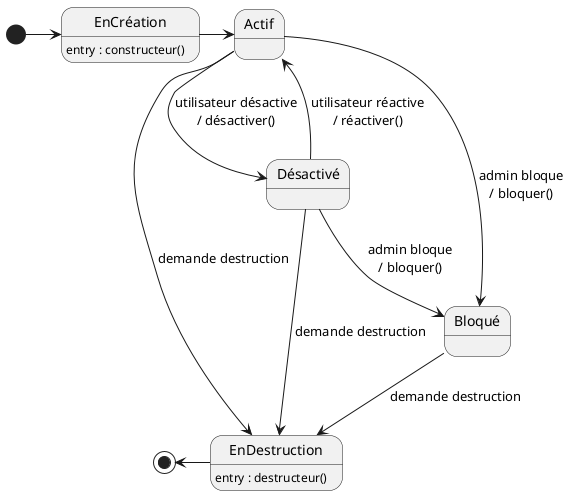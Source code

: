 @startuml

'Diagramme de machine à états (PlantUML)'

'Configuration charte graphique'

'États et transitions'
state EnCréation : entry : constructeur()
state EnDestruction : entry : destructeur()

[*] -right-> EnCréation
EnCréation -right-> Actif
Actif --> Désactivé : utilisateur désactive\n/ désactiver()
Actif --> EnDestruction : demande destruction
Actif --> Bloqué : admin bloque\n/ bloquer()
Désactivé --> Actif : utilisateur réactive\n/ réactiver()
Désactivé --> Bloqué : admin bloque\n/ bloquer()
Désactivé --> EnDestruction : demande destruction
Bloqué --> EnDestruction : demande destruction
EnDestruction-left-> [*]

@enduml
